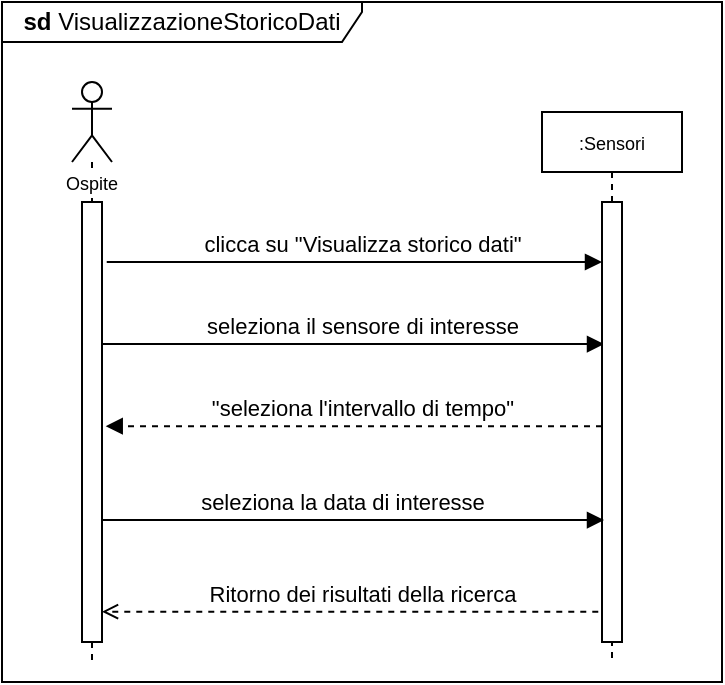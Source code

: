<mxfile version="13.9.9" type="device"><diagram name="Page-1" id="13e1069c-82ec-6db2-03f1-153e76fe0fe0"><mxGraphModel dx="1086" dy="806" grid="1" gridSize="10" guides="1" tooltips="1" connect="1" arrows="1" fold="1" page="1" pageScale="1" pageWidth="1100" pageHeight="850" background="#ffffff" math="0" shadow="0"><root><mxCell id="0"/><mxCell id="1" parent="0"/><mxCell id="s-savlb78fCAw5KVsxhs-9" value="&lt;b&gt;sd&lt;/b&gt; VisualizzazioneStoricoDati" style="shape=umlFrame;whiteSpace=wrap;html=1;width=180;height=20;" parent="1" vertex="1"><mxGeometry x="40" y="40" width="360" height="340" as="geometry"/></mxCell><mxCell id="7QvWiyvk9GgPUywze8op-45" value="" style="shape=umlLifeline;participant=umlActor;perimeter=lifelinePerimeter;whiteSpace=wrap;html=1;container=1;collapsible=0;recursiveResize=0;verticalAlign=top;spacingTop=36;outlineConnect=0;" parent="1" vertex="1"><mxGeometry x="75" y="80" width="20" height="290" as="geometry"/></mxCell><mxCell id="7QvWiyvk9GgPUywze8op-46" value="" style="html=1;points=[];perimeter=orthogonalPerimeter;" parent="7QvWiyvk9GgPUywze8op-45" vertex="1"><mxGeometry x="5" y="60" width="10" height="220" as="geometry"/></mxCell><mxCell id="7QvWiyvk9GgPUywze8op-47" value="&lt;font style=&quot;font-size: 9px&quot;&gt;:Sensori&lt;/font&gt;" style="shape=umlLifeline;perimeter=lifelinePerimeter;whiteSpace=wrap;html=1;container=1;collapsible=0;recursiveResize=0;outlineConnect=0;size=30;" parent="1" vertex="1"><mxGeometry x="310" y="95" width="70" height="275" as="geometry"/></mxCell><mxCell id="7QvWiyvk9GgPUywze8op-48" value="&lt;font style=&quot;font-size: 11px&quot;&gt;seleziona il sensore di interesse&lt;/font&gt;" style="html=1;verticalAlign=bottom;endArrow=block;startSize=8;entryX=0.1;entryY=0.323;entryDx=0;entryDy=0;entryPerimeter=0;" parent="1" target="7QvWiyvk9GgPUywze8op-51" edge="1"><mxGeometry x="0.036" width="80" relative="1" as="geometry"><mxPoint x="90" y="211" as="sourcePoint"/><mxPoint x="210" y="209" as="targetPoint"/><mxPoint as="offset"/></mxGeometry></mxCell><mxCell id="7QvWiyvk9GgPUywze8op-49" value="&lt;font style=&quot;font-size: 11px&quot;&gt;Ritorno dei risultati della ricerca&lt;/font&gt;" style="html=1;verticalAlign=bottom;endArrow=open;dashed=1;endSize=6;exitX=-0.186;exitY=0.931;exitDx=0;exitDy=0;exitPerimeter=0;startSize=8;" parent="1" source="7QvWiyvk9GgPUywze8op-51" target="7QvWiyvk9GgPUywze8op-46" edge="1"><mxGeometry x="-0.048" relative="1" as="geometry"><mxPoint x="330" y="289" as="sourcePoint"/><mxPoint x="90" y="280" as="targetPoint"/><mxPoint as="offset"/></mxGeometry></mxCell><mxCell id="7QvWiyvk9GgPUywze8op-50" value="&lt;font style=&quot;font-size: 9px&quot;&gt;Ospite&lt;/font&gt;" style="text;html=1;strokeColor=none;fillColor=none;align=center;verticalAlign=middle;whiteSpace=wrap;rounded=0;labelBackgroundColor=#ffffff;" parent="1" vertex="1"><mxGeometry x="65" y="120" width="40" height="20" as="geometry"/></mxCell><mxCell id="7QvWiyvk9GgPUywze8op-51" value="" style="html=1;points=[];perimeter=orthogonalPerimeter;" parent="1" vertex="1"><mxGeometry x="340" y="140" width="10" height="220" as="geometry"/></mxCell><mxCell id="7QvWiyvk9GgPUywze8op-52" value="clicca su &quot;Visualizza storico dati&quot;" style="html=1;verticalAlign=bottom;endArrow=block;entryX=0.003;entryY=0.588;entryDx=0;entryDy=0;entryPerimeter=0;exitX=1.24;exitY=0.588;exitDx=0;exitDy=0;exitPerimeter=0;startSize=8;" parent="1" edge="1"><mxGeometry x="0.031" width="80" relative="1" as="geometry"><mxPoint x="92.37" y="170" as="sourcePoint"/><mxPoint x="340" y="170" as="targetPoint"/><mxPoint as="offset"/></mxGeometry></mxCell><mxCell id="7QvWiyvk9GgPUywze8op-53" value="&lt;font style=&quot;font-size: 11px&quot;&gt;seleziona la data di interesse&lt;/font&gt;" style="html=1;verticalAlign=bottom;endArrow=block;startSize=8;entryX=0.1;entryY=0.723;entryDx=0;entryDy=0;entryPerimeter=0;" parent="1" source="7QvWiyvk9GgPUywze8op-46" target="7QvWiyvk9GgPUywze8op-51" edge="1"><mxGeometry x="-0.044" width="80" relative="1" as="geometry"><mxPoint x="91" y="265.9" as="sourcePoint"/><mxPoint x="339" y="265" as="targetPoint"/><mxPoint as="offset"/></mxGeometry></mxCell><mxCell id="7QvWiyvk9GgPUywze8op-54" value="&lt;font style=&quot;font-size: 11px&quot;&gt;&quot;seleziona l'intervallo di tempo&quot;&lt;/font&gt;" style="html=1;verticalAlign=bottom;endArrow=block;dashed=1;endSize=6;exitX=-0.186;exitY=0.931;exitDx=0;exitDy=0;exitPerimeter=0;startSize=8;endFill=1;" parent="1" edge="1"><mxGeometry x="-0.033" relative="1" as="geometry"><mxPoint x="340" y="252.08" as="sourcePoint"/><mxPoint x="91.86" y="252.08" as="targetPoint"/><mxPoint as="offset"/></mxGeometry></mxCell></root></mxGraphModel></diagram></mxfile>